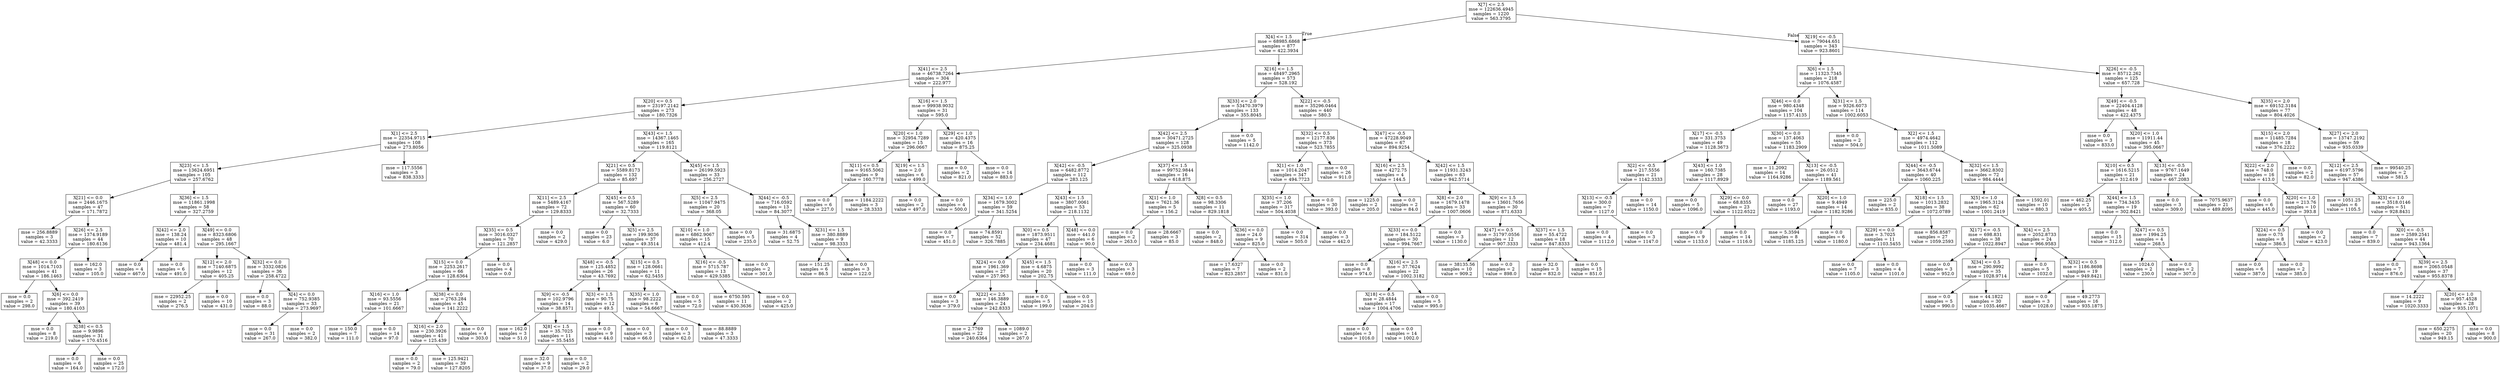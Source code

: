 digraph Tree {
node [shape=box] ;
0 [label="X[7] <= 2.5\nmse = 122636.4945\nsamples = 1220\nvalue = 563.3795"] ;
1 [label="X[4] <= 1.5\nmse = 68985.6868\nsamples = 877\nvalue = 422.3934"] ;
0 -> 1 [labeldistance=2.5, labelangle=45, headlabel="True"] ;
2 [label="X[41] <= 2.5\nmse = 46738.7264\nsamples = 304\nvalue = 222.977"] ;
1 -> 2 ;
3 [label="X[20] <= 0.5\nmse = 23197.2142\nsamples = 273\nvalue = 180.7326"] ;
2 -> 3 ;
4 [label="X[1] <= 2.5\nmse = 22354.9715\nsamples = 108\nvalue = 273.8056"] ;
3 -> 4 ;
5 [label="X[23] <= 1.5\nmse = 13624.6951\nsamples = 105\nvalue = 257.6762"] ;
4 -> 5 ;
6 [label="X[21] <= 0.0\nmse = 2446.1675\nsamples = 47\nvalue = 171.7872"] ;
5 -> 6 ;
7 [label="mse = 256.8889\nsamples = 3\nvalue = 42.3333"] ;
6 -> 7 ;
8 [label="X[26] <= 2.5\nmse = 1374.9189\nsamples = 44\nvalue = 180.6136"] ;
6 -> 8 ;
9 [label="X[48] <= 0.0\nmse = 1014.7103\nsamples = 41\nvalue = 186.1463"] ;
8 -> 9 ;
10 [label="mse = 0.0\nsamples = 2\nvalue = 298.0"] ;
9 -> 10 ;
11 [label="X[6] <= 0.0\nmse = 392.2419\nsamples = 39\nvalue = 180.4103"] ;
9 -> 11 ;
12 [label="mse = 0.0\nsamples = 8\nvalue = 219.0"] ;
11 -> 12 ;
13 [label="X[38] <= 0.5\nmse = 9.9896\nsamples = 31\nvalue = 170.4516"] ;
11 -> 13 ;
14 [label="mse = 0.0\nsamples = 6\nvalue = 164.0"] ;
13 -> 14 ;
15 [label="mse = 0.0\nsamples = 25\nvalue = 172.0"] ;
13 -> 15 ;
16 [label="mse = 162.0\nsamples = 3\nvalue = 105.0"] ;
8 -> 16 ;
17 [label="X[36] <= 1.5\nmse = 11861.1998\nsamples = 58\nvalue = 327.2759"] ;
5 -> 17 ;
18 [label="X[42] <= 2.0\nmse = 138.24\nsamples = 10\nvalue = 481.4"] ;
17 -> 18 ;
19 [label="mse = 0.0\nsamples = 4\nvalue = 467.0"] ;
18 -> 19 ;
20 [label="mse = 0.0\nsamples = 6\nvalue = 491.0"] ;
18 -> 20 ;
21 [label="X[49] <= 0.0\nmse = 8323.6806\nsamples = 48\nvalue = 295.1667"] ;
17 -> 21 ;
22 [label="X[12] <= 2.0\nmse = 7140.6875\nsamples = 12\nvalue = 405.25"] ;
21 -> 22 ;
23 [label="mse = 22952.25\nsamples = 2\nvalue = 276.5"] ;
22 -> 23 ;
24 [label="mse = 0.0\nsamples = 10\nvalue = 431.0"] ;
22 -> 24 ;
25 [label="X[32] <= 0.0\nmse = 3332.0826\nsamples = 36\nvalue = 258.4722"] ;
21 -> 25 ;
26 [label="mse = 0.0\nsamples = 3\nvalue = 88.0"] ;
25 -> 26 ;
27 [label="X[4] <= 0.0\nmse = 752.9385\nsamples = 33\nvalue = 273.9697"] ;
25 -> 27 ;
28 [label="mse = 0.0\nsamples = 31\nvalue = 267.0"] ;
27 -> 28 ;
29 [label="mse = 0.0\nsamples = 2\nvalue = 382.0"] ;
27 -> 29 ;
30 [label="mse = 117.5556\nsamples = 3\nvalue = 838.3333"] ;
4 -> 30 ;
31 [label="X[43] <= 1.5\nmse = 14367.1465\nsamples = 165\nvalue = 119.8121"] ;
3 -> 31 ;
32 [label="X[21] <= 0.5\nmse = 5589.8173\nsamples = 132\nvalue = 85.697"] ;
31 -> 32 ;
33 [label="X[11] <= 2.5\nmse = 5489.4167\nsamples = 72\nvalue = 129.8333"] ;
32 -> 33 ;
34 [label="X[35] <= 0.5\nmse = 3016.0327\nsamples = 70\nvalue = 121.2857"] ;
33 -> 34 ;
35 [label="X[15] <= 0.0\nmse = 2253.2617\nsamples = 66\nvalue = 128.6364"] ;
34 -> 35 ;
36 [label="X[16] <= 1.0\nmse = 93.5556\nsamples = 21\nvalue = 101.6667"] ;
35 -> 36 ;
37 [label="mse = 150.0\nsamples = 7\nvalue = 111.0"] ;
36 -> 37 ;
38 [label="mse = 0.0\nsamples = 14\nvalue = 97.0"] ;
36 -> 38 ;
39 [label="X[38] <= 0.0\nmse = 2763.284\nsamples = 45\nvalue = 141.2222"] ;
35 -> 39 ;
40 [label="X[16] <= 2.0\nmse = 230.3926\nsamples = 41\nvalue = 125.439"] ;
39 -> 40 ;
41 [label="mse = 0.0\nsamples = 2\nvalue = 79.0"] ;
40 -> 41 ;
42 [label="mse = 125.9421\nsamples = 39\nvalue = 127.8205"] ;
40 -> 42 ;
43 [label="mse = 0.0\nsamples = 4\nvalue = 303.0"] ;
39 -> 43 ;
44 [label="mse = 0.0\nsamples = 4\nvalue = 0.0"] ;
34 -> 44 ;
45 [label="mse = 0.0\nsamples = 2\nvalue = 429.0"] ;
33 -> 45 ;
46 [label="X[45] <= 0.5\nmse = 567.5289\nsamples = 60\nvalue = 32.7333"] ;
32 -> 46 ;
47 [label="mse = 0.0\nsamples = 23\nvalue = 6.0"] ;
46 -> 47 ;
48 [label="X[5] <= 2.5\nmse = 199.9036\nsamples = 37\nvalue = 49.3514"] ;
46 -> 48 ;
49 [label="X[48] <= -0.5\nmse = 125.4852\nsamples = 26\nvalue = 43.7692"] ;
48 -> 49 ;
50 [label="X[9] <= -0.5\nmse = 102.9796\nsamples = 14\nvalue = 38.8571"] ;
49 -> 50 ;
51 [label="mse = 162.0\nsamples = 3\nvalue = 51.0"] ;
50 -> 51 ;
52 [label="X[8] <= 1.5\nmse = 35.7025\nsamples = 11\nvalue = 35.5455"] ;
50 -> 52 ;
53 [label="mse = 32.0\nsamples = 9\nvalue = 37.0"] ;
52 -> 53 ;
54 [label="mse = 0.0\nsamples = 2\nvalue = 29.0"] ;
52 -> 54 ;
55 [label="X[3] <= 1.5\nmse = 90.75\nsamples = 12\nvalue = 49.5"] ;
49 -> 55 ;
56 [label="mse = 0.0\nsamples = 9\nvalue = 44.0"] ;
55 -> 56 ;
57 [label="mse = 0.0\nsamples = 3\nvalue = 66.0"] ;
55 -> 57 ;
58 [label="X[15] <= 0.5\nmse = 128.0661\nsamples = 11\nvalue = 62.5455"] ;
48 -> 58 ;
59 [label="X[35] <= 1.0\nmse = 98.2222\nsamples = 6\nvalue = 54.6667"] ;
58 -> 59 ;
60 [label="mse = 0.0\nsamples = 3\nvalue = 62.0"] ;
59 -> 60 ;
61 [label="mse = 88.8889\nsamples = 3\nvalue = 47.3333"] ;
59 -> 61 ;
62 [label="mse = 0.0\nsamples = 5\nvalue = 72.0"] ;
58 -> 62 ;
63 [label="X[45] <= 1.5\nmse = 26199.5923\nsamples = 33\nvalue = 256.2727"] ;
31 -> 63 ;
64 [label="X[5] <= 2.5\nmse = 11047.9475\nsamples = 20\nvalue = 368.05"] ;
63 -> 64 ;
65 [label="X[10] <= 1.0\nmse = 6862.9067\nsamples = 15\nvalue = 412.4"] ;
64 -> 65 ;
66 [label="X[16] <= -0.5\nmse = 5715.787\nsamples = 13\nvalue = 429.5385"] ;
65 -> 66 ;
67 [label="mse = 6750.595\nsamples = 11\nvalue = 430.3636"] ;
66 -> 67 ;
68 [label="mse = 0.0\nsamples = 2\nvalue = 425.0"] ;
66 -> 68 ;
69 [label="mse = 0.0\nsamples = 2\nvalue = 301.0"] ;
65 -> 69 ;
70 [label="mse = 0.0\nsamples = 5\nvalue = 235.0"] ;
64 -> 70 ;
71 [label="X[44] <= -0.5\nmse = 716.0592\nsamples = 13\nvalue = 84.3077"] ;
63 -> 71 ;
72 [label="mse = 31.6875\nsamples = 4\nvalue = 52.75"] ;
71 -> 72 ;
73 [label="X[31] <= 1.5\nmse = 380.8889\nsamples = 9\nvalue = 98.3333"] ;
71 -> 73 ;
74 [label="mse = 151.25\nsamples = 6\nvalue = 86.5"] ;
73 -> 74 ;
75 [label="mse = 0.0\nsamples = 3\nvalue = 122.0"] ;
73 -> 75 ;
76 [label="X[16] <= 1.5\nmse = 99938.9032\nsamples = 31\nvalue = 595.0"] ;
2 -> 76 ;
77 [label="X[20] <= 1.0\nmse = 32954.7289\nsamples = 15\nvalue = 296.0667"] ;
76 -> 77 ;
78 [label="X[11] <= 0.5\nmse = 9165.5062\nsamples = 9\nvalue = 160.7778"] ;
77 -> 78 ;
79 [label="mse = 0.0\nsamples = 6\nvalue = 227.0"] ;
78 -> 79 ;
80 [label="mse = 1184.2222\nsamples = 3\nvalue = 28.3333"] ;
78 -> 80 ;
81 [label="X[19] <= 1.5\nmse = 2.0\nsamples = 6\nvalue = 499.0"] ;
77 -> 81 ;
82 [label="mse = 0.0\nsamples = 2\nvalue = 497.0"] ;
81 -> 82 ;
83 [label="mse = 0.0\nsamples = 4\nvalue = 500.0"] ;
81 -> 83 ;
84 [label="X[29] <= 1.0\nmse = 420.4375\nsamples = 16\nvalue = 875.25"] ;
76 -> 84 ;
85 [label="mse = 0.0\nsamples = 2\nvalue = 821.0"] ;
84 -> 85 ;
86 [label="mse = 0.0\nsamples = 14\nvalue = 883.0"] ;
84 -> 86 ;
87 [label="X[16] <= 1.5\nmse = 48497.2965\nsamples = 573\nvalue = 528.192"] ;
1 -> 87 ;
88 [label="X[33] <= 2.0\nmse = 53470.3979\nsamples = 133\nvalue = 355.8045"] ;
87 -> 88 ;
89 [label="X[42] <= 2.5\nmse = 30471.2725\nsamples = 128\nvalue = 325.0938"] ;
88 -> 89 ;
90 [label="X[42] <= -0.5\nmse = 6482.8772\nsamples = 112\nvalue = 283.125"] ;
89 -> 90 ;
91 [label="X[34] <= 1.0\nmse = 1679.3002\nsamples = 59\nvalue = 341.5254"] ;
90 -> 91 ;
92 [label="mse = 0.0\nsamples = 7\nvalue = 451.0"] ;
91 -> 92 ;
93 [label="mse = 74.8591\nsamples = 52\nvalue = 326.7885"] ;
91 -> 93 ;
94 [label="X[43] <= 1.5\nmse = 3807.0061\nsamples = 53\nvalue = 218.1132"] ;
90 -> 94 ;
95 [label="X[0] <= 0.5\nmse = 1873.9511\nsamples = 47\nvalue = 234.4681"] ;
94 -> 95 ;
96 [label="X[24] <= 0.0\nmse = 1961.369\nsamples = 27\nvalue = 257.963"] ;
95 -> 96 ;
97 [label="mse = 0.0\nsamples = 3\nvalue = 379.0"] ;
96 -> 97 ;
98 [label="X[22] <= 2.5\nmse = 146.3889\nsamples = 24\nvalue = 242.8333"] ;
96 -> 98 ;
99 [label="mse = 2.7769\nsamples = 22\nvalue = 240.6364"] ;
98 -> 99 ;
100 [label="mse = 1089.0\nsamples = 2\nvalue = 267.0"] ;
98 -> 100 ;
101 [label="X[45] <= 1.5\nmse = 4.6875\nsamples = 20\nvalue = 202.75"] ;
95 -> 101 ;
102 [label="mse = 0.0\nsamples = 5\nvalue = 199.0"] ;
101 -> 102 ;
103 [label="mse = 0.0\nsamples = 15\nvalue = 204.0"] ;
101 -> 103 ;
104 [label="X[48] <= 0.0\nmse = 441.0\nsamples = 6\nvalue = 90.0"] ;
94 -> 104 ;
105 [label="mse = 0.0\nsamples = 3\nvalue = 111.0"] ;
104 -> 105 ;
106 [label="mse = 0.0\nsamples = 3\nvalue = 69.0"] ;
104 -> 106 ;
107 [label="X[37] <= 1.5\nmse = 99752.9844\nsamples = 16\nvalue = 618.875"] ;
89 -> 107 ;
108 [label="X[1] <= 1.0\nmse = 7621.36\nsamples = 5\nvalue = 156.2"] ;
107 -> 108 ;
109 [label="mse = 0.0\nsamples = 2\nvalue = 263.0"] ;
108 -> 109 ;
110 [label="mse = 28.6667\nsamples = 3\nvalue = 85.0"] ;
108 -> 110 ;
111 [label="X[8] <= 0.5\nmse = 98.3306\nsamples = 11\nvalue = 829.1818"] ;
107 -> 111 ;
112 [label="mse = 0.0\nsamples = 2\nvalue = 848.0"] ;
111 -> 112 ;
113 [label="X[36] <= 0.0\nmse = 24.0\nsamples = 9\nvalue = 825.0"] ;
111 -> 113 ;
114 [label="mse = 17.6327\nsamples = 7\nvalue = 823.2857"] ;
113 -> 114 ;
115 [label="mse = 0.0\nsamples = 2\nvalue = 831.0"] ;
113 -> 115 ;
116 [label="mse = 0.0\nsamples = 5\nvalue = 1142.0"] ;
88 -> 116 ;
117 [label="X[22] <= -0.5\nmse = 35296.0464\nsamples = 440\nvalue = 580.3"] ;
87 -> 117 ;
118 [label="X[32] <= 0.5\nmse = 12177.836\nsamples = 373\nvalue = 523.7855"] ;
117 -> 118 ;
119 [label="X[1] <= 1.0\nmse = 1014.2047\nsamples = 347\nvalue = 494.7723"] ;
118 -> 119 ;
120 [label="X[35] <= 1.0\nmse = 37.206\nsamples = 317\nvalue = 504.4038"] ;
119 -> 120 ;
121 [label="mse = 0.0\nsamples = 314\nvalue = 505.0"] ;
120 -> 121 ;
122 [label="mse = 0.0\nsamples = 3\nvalue = 442.0"] ;
120 -> 122 ;
123 [label="mse = 0.0\nsamples = 30\nvalue = 393.0"] ;
119 -> 123 ;
124 [label="mse = 0.0\nsamples = 26\nvalue = 911.0"] ;
118 -> 124 ;
125 [label="X[47] <= -0.5\nmse = 47228.9049\nsamples = 67\nvalue = 894.9254"] ;
117 -> 125 ;
126 [label="X[16] <= 2.5\nmse = 4272.75\nsamples = 4\nvalue = 144.5"] ;
125 -> 126 ;
127 [label="mse = 1225.0\nsamples = 2\nvalue = 205.0"] ;
126 -> 127 ;
128 [label="mse = 0.0\nsamples = 2\nvalue = 84.0"] ;
126 -> 128 ;
129 [label="X[42] <= 1.5\nmse = 11931.3243\nsamples = 63\nvalue = 942.5714"] ;
125 -> 129 ;
130 [label="X[8] <= 2.0\nmse = 1679.1478\nsamples = 33\nvalue = 1007.0606"] ;
129 -> 130 ;
131 [label="X[33] <= 0.0\nmse = 184.5122\nsamples = 30\nvalue = 994.7667"] ;
130 -> 131 ;
132 [label="mse = 0.0\nsamples = 8\nvalue = 974.0"] ;
131 -> 132 ;
133 [label="X[16] <= 2.5\nmse = 37.7624\nsamples = 22\nvalue = 1002.3182"] ;
131 -> 133 ;
134 [label="X[18] <= 0.5\nmse = 28.4844\nsamples = 17\nvalue = 1004.4706"] ;
133 -> 134 ;
135 [label="mse = 0.0\nsamples = 3\nvalue = 1016.0"] ;
134 -> 135 ;
136 [label="mse = 0.0\nsamples = 14\nvalue = 1002.0"] ;
134 -> 136 ;
137 [label="mse = 0.0\nsamples = 5\nvalue = 995.0"] ;
133 -> 137 ;
138 [label="mse = 0.0\nsamples = 3\nvalue = 1130.0"] ;
130 -> 138 ;
139 [label="X[9] <= 1.5\nmse = 13601.7656\nsamples = 30\nvalue = 871.6333"] ;
129 -> 139 ;
140 [label="X[47] <= 0.5\nmse = 31797.0556\nsamples = 12\nvalue = 907.3333"] ;
139 -> 140 ;
141 [label="mse = 38135.56\nsamples = 10\nvalue = 909.2"] ;
140 -> 141 ;
142 [label="mse = 0.0\nsamples = 2\nvalue = 898.0"] ;
140 -> 142 ;
143 [label="X[37] <= 1.5\nmse = 55.4722\nsamples = 18\nvalue = 847.8333"] ;
139 -> 143 ;
144 [label="mse = 32.0\nsamples = 3\nvalue = 832.0"] ;
143 -> 144 ;
145 [label="mse = 0.0\nsamples = 15\nvalue = 851.0"] ;
143 -> 145 ;
146 [label="X[19] <= -0.5\nmse = 79044.651\nsamples = 343\nvalue = 923.8601"] ;
0 -> 146 [labeldistance=2.5, labelangle=-45, headlabel="False"] ;
147 [label="X[6] <= 1.5\nmse = 11323.7345\nsamples = 218\nvalue = 1076.4587"] ;
146 -> 147 ;
148 [label="X[46] <= 0.0\nmse = 980.4348\nsamples = 104\nvalue = 1157.4135"] ;
147 -> 148 ;
149 [label="X[17] <= -0.5\nmse = 331.3753\nsamples = 49\nvalue = 1128.3673"] ;
148 -> 149 ;
150 [label="X[2] <= -0.5\nmse = 217.5556\nsamples = 21\nvalue = 1142.3333"] ;
149 -> 150 ;
151 [label="X[13] <= -0.5\nmse = 300.0\nsamples = 7\nvalue = 1127.0"] ;
150 -> 151 ;
152 [label="mse = 0.0\nsamples = 4\nvalue = 1112.0"] ;
151 -> 152 ;
153 [label="mse = 0.0\nsamples = 3\nvalue = 1147.0"] ;
151 -> 153 ;
154 [label="mse = 0.0\nsamples = 14\nvalue = 1150.0"] ;
150 -> 154 ;
155 [label="X[43] <= 1.0\nmse = 160.7385\nsamples = 28\nvalue = 1117.8929"] ;
149 -> 155 ;
156 [label="mse = 0.0\nsamples = 5\nvalue = 1096.0"] ;
155 -> 156 ;
157 [label="X[29] <= 0.0\nmse = 68.8355\nsamples = 23\nvalue = 1122.6522"] ;
155 -> 157 ;
158 [label="mse = 0.0\nsamples = 9\nvalue = 1133.0"] ;
157 -> 158 ;
159 [label="mse = 0.0\nsamples = 14\nvalue = 1116.0"] ;
157 -> 159 ;
160 [label="X[30] <= 0.0\nmse = 137.4063\nsamples = 55\nvalue = 1183.2909"] ;
148 -> 160 ;
161 [label="mse = 11.2092\nsamples = 14\nvalue = 1164.9286"] ;
160 -> 161 ;
162 [label="X[13] <= -0.5\nmse = 26.0512\nsamples = 41\nvalue = 1189.561"] ;
160 -> 162 ;
163 [label="mse = 0.0\nsamples = 27\nvalue = 1193.0"] ;
162 -> 163 ;
164 [label="X[20] <= 1.0\nmse = 9.4949\nsamples = 14\nvalue = 1182.9286"] ;
162 -> 164 ;
165 [label="mse = 5.3594\nsamples = 8\nvalue = 1185.125"] ;
164 -> 165 ;
166 [label="mse = 0.0\nsamples = 6\nvalue = 1180.0"] ;
164 -> 166 ;
167 [label="X[31] <= 1.5\nmse = 9326.6073\nsamples = 114\nvalue = 1002.6053"] ;
147 -> 167 ;
168 [label="mse = 0.0\nsamples = 2\nvalue = 504.0"] ;
167 -> 168 ;
169 [label="X[2] <= 1.5\nmse = 4974.4642\nsamples = 112\nvalue = 1011.5089"] ;
167 -> 169 ;
170 [label="X[44] <= -0.5\nmse = 3643.6744\nsamples = 40\nvalue = 1060.225"] ;
169 -> 170 ;
171 [label="mse = 225.0\nsamples = 2\nvalue = 835.0"] ;
170 -> 171 ;
172 [label="X[18] <= 1.5\nmse = 1013.2832\nsamples = 38\nvalue = 1072.0789"] ;
170 -> 172 ;
173 [label="X[29] <= 0.0\nmse = 3.7025\nsamples = 11\nvalue = 1103.5455"] ;
172 -> 173 ;
174 [label="mse = 0.0\nsamples = 7\nvalue = 1105.0"] ;
173 -> 174 ;
175 [label="mse = 0.0\nsamples = 4\nvalue = 1101.0"] ;
173 -> 175 ;
176 [label="mse = 856.8587\nsamples = 27\nvalue = 1059.2593"] ;
172 -> 176 ;
177 [label="X[32] <= 1.5\nmse = 3662.8302\nsamples = 72\nvalue = 984.4444"] ;
169 -> 177 ;
178 [label="X[5] <= 1.0\nmse = 1965.3124\nsamples = 62\nvalue = 1001.2419"] ;
177 -> 178 ;
179 [label="X[17] <= -0.5\nmse = 698.831\nsamples = 38\nvalue = 1022.8947"] ;
178 -> 179 ;
180 [label="mse = 0.0\nsamples = 3\nvalue = 952.0"] ;
179 -> 180 ;
181 [label="X[34] <= 0.5\nmse = 290.9992\nsamples = 35\nvalue = 1028.9714"] ;
179 -> 181 ;
182 [label="mse = 0.0\nsamples = 5\nvalue = 990.0"] ;
181 -> 182 ;
183 [label="mse = 44.1822\nsamples = 30\nvalue = 1035.4667"] ;
181 -> 183 ;
184 [label="X[4] <= 2.5\nmse = 2052.8733\nsamples = 24\nvalue = 966.9583"] ;
178 -> 184 ;
185 [label="mse = 0.0\nsamples = 5\nvalue = 1032.0"] ;
184 -> 185 ;
186 [label="X[32] <= 0.5\nmse = 1186.8698\nsamples = 19\nvalue = 949.8421"] ;
184 -> 186 ;
187 [label="mse = 0.0\nsamples = 3\nvalue = 1028.0"] ;
186 -> 187 ;
188 [label="mse = 49.2773\nsamples = 16\nvalue = 935.1875"] ;
186 -> 188 ;
189 [label="mse = 1592.01\nsamples = 10\nvalue = 880.3"] ;
177 -> 189 ;
190 [label="X[26] <= -0.5\nmse = 85712.262\nsamples = 125\nvalue = 657.728"] ;
146 -> 190 ;
191 [label="X[49] <= -0.5\nmse = 22404.4128\nsamples = 48\nvalue = 422.4375"] ;
190 -> 191 ;
192 [label="mse = 0.0\nsamples = 3\nvalue = 833.0"] ;
191 -> 192 ;
193 [label="X[20] <= 1.0\nmse = 11911.44\nsamples = 45\nvalue = 395.0667"] ;
191 -> 193 ;
194 [label="X[10] <= 0.5\nmse = 1616.5215\nsamples = 21\nvalue = 312.619"] ;
193 -> 194 ;
195 [label="mse = 462.25\nsamples = 2\nvalue = 405.5"] ;
194 -> 195 ;
196 [label="X[44] <= 1.5\nmse = 734.3435\nsamples = 19\nvalue = 302.8421"] ;
194 -> 196 ;
197 [label="mse = 0.0\nsamples = 15\nvalue = 312.0"] ;
196 -> 197 ;
198 [label="X[47] <= 0.5\nmse = 1994.25\nsamples = 4\nvalue = 268.5"] ;
196 -> 198 ;
199 [label="mse = 1024.0\nsamples = 2\nvalue = 230.0"] ;
198 -> 199 ;
200 [label="mse = 0.0\nsamples = 2\nvalue = 307.0"] ;
198 -> 200 ;
201 [label="X[13] <= -0.5\nmse = 9767.1649\nsamples = 24\nvalue = 467.2083"] ;
193 -> 201 ;
202 [label="mse = 0.0\nsamples = 3\nvalue = 309.0"] ;
201 -> 202 ;
203 [label="mse = 7075.9637\nsamples = 21\nvalue = 489.8095"] ;
201 -> 203 ;
204 [label="X[35] <= 2.0\nmse = 69152.3184\nsamples = 77\nvalue = 804.4026"] ;
190 -> 204 ;
205 [label="X[15] <= 2.0\nmse = 11485.7284\nsamples = 18\nvalue = 376.2222"] ;
204 -> 205 ;
206 [label="X[22] <= 2.0\nmse = 748.0\nsamples = 16\nvalue = 413.0"] ;
205 -> 206 ;
207 [label="mse = 0.0\nsamples = 6\nvalue = 445.0"] ;
206 -> 207 ;
208 [label="X[20] <= 1.0\nmse = 213.76\nsamples = 10\nvalue = 393.8"] ;
206 -> 208 ;
209 [label="X[24] <= 0.5\nmse = 0.75\nsamples = 8\nvalue = 386.5"] ;
208 -> 209 ;
210 [label="mse = 0.0\nsamples = 6\nvalue = 387.0"] ;
209 -> 210 ;
211 [label="mse = 0.0\nsamples = 2\nvalue = 385.0"] ;
209 -> 211 ;
212 [label="mse = 0.0\nsamples = 2\nvalue = 423.0"] ;
208 -> 212 ;
213 [label="mse = 0.0\nsamples = 2\nvalue = 82.0"] ;
205 -> 213 ;
214 [label="X[27] <= 2.0\nmse = 13747.2192\nsamples = 59\nvalue = 935.0339"] ;
204 -> 214 ;
215 [label="X[12] <= 2.5\nmse = 6197.5796\nsamples = 57\nvalue = 947.4386"] ;
214 -> 215 ;
216 [label="mse = 1051.25\nsamples = 6\nvalue = 1105.5"] ;
215 -> 216 ;
217 [label="X[3] <= 1.0\nmse = 3518.0146\nsamples = 51\nvalue = 928.8431"] ;
215 -> 217 ;
218 [label="mse = 0.0\nsamples = 7\nvalue = 839.0"] ;
217 -> 218 ;
219 [label="X[0] <= -0.5\nmse = 2589.2541\nsamples = 44\nvalue = 943.1364"] ;
217 -> 219 ;
220 [label="mse = 0.0\nsamples = 7\nvalue = 876.0"] ;
219 -> 220 ;
221 [label="X[39] <= 2.5\nmse = 2065.0548\nsamples = 37\nvalue = 955.8378"] ;
219 -> 221 ;
222 [label="mse = 14.2222\nsamples = 9\nvalue = 1020.3333"] ;
221 -> 222 ;
223 [label="X[20] <= 1.0\nmse = 957.4528\nsamples = 28\nvalue = 935.1071"] ;
221 -> 223 ;
224 [label="mse = 650.2275\nsamples = 20\nvalue = 949.15"] ;
223 -> 224 ;
225 [label="mse = 0.0\nsamples = 8\nvalue = 900.0"] ;
223 -> 225 ;
226 [label="mse = 99540.25\nsamples = 2\nvalue = 581.5"] ;
214 -> 226 ;
}